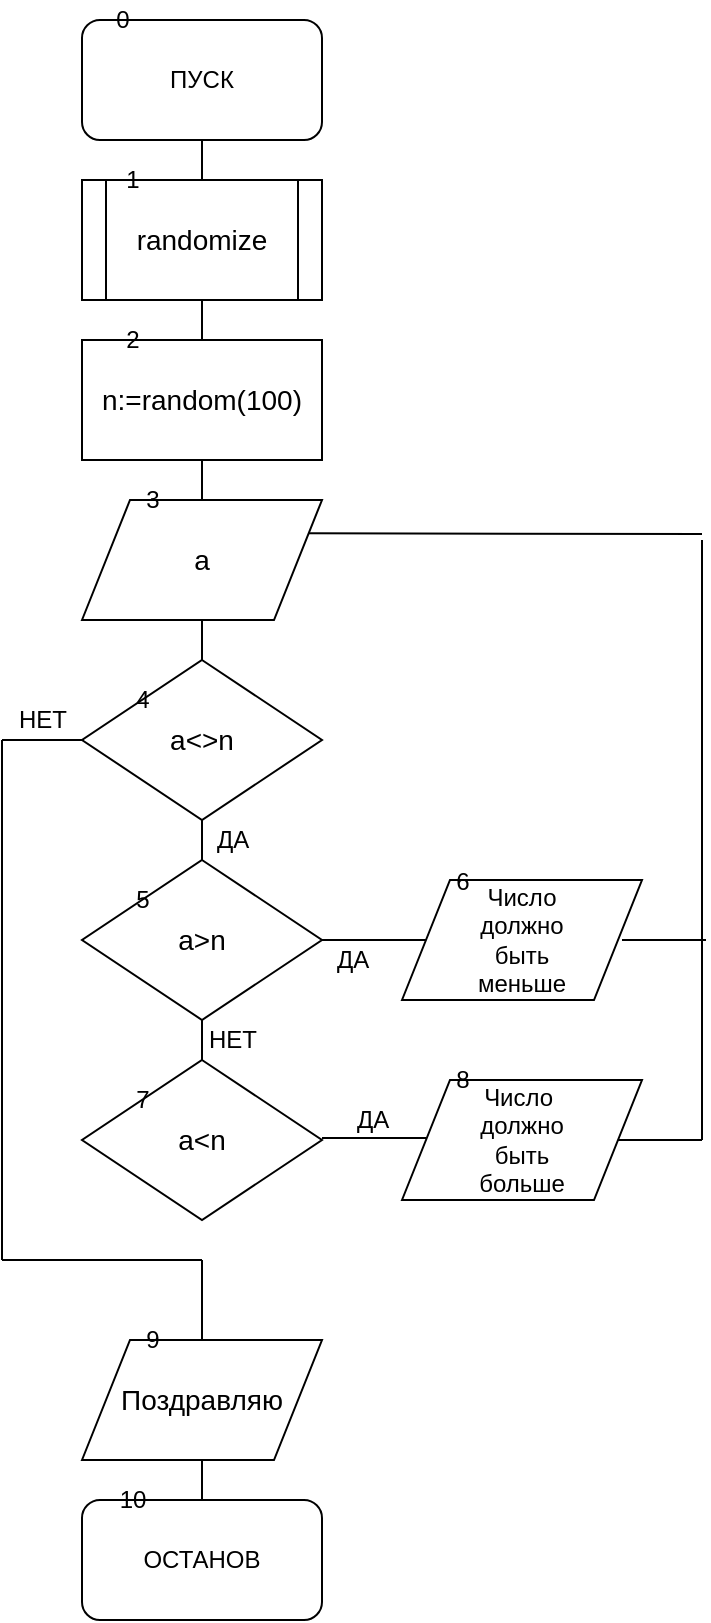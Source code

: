 <mxfile version="12.3.9" type="device" pages="1"><diagram id="swYtwXsD6u7LzTA45D3r" name="Page-1"><mxGraphModel dx="1423" dy="843" grid="1" gridSize="10" guides="1" tooltips="1" connect="1" arrows="1" fold="1" page="1" pageScale="1" pageWidth="827" pageHeight="1169" math="0" shadow="0"><root><mxCell id="0"/><mxCell id="1" parent="0"/><mxCell id="aM1JOgnHt01uUkj7kLR7-12" value="" style="endArrow=none;html=1;entryX=0.5;entryY=1;entryDx=0;entryDy=0;" edge="1" parent="1" source="aM1JOgnHt01uUkj7kLR7-8" target="aM1JOgnHt01uUkj7kLR7-1"><mxGeometry width="50" height="50" relative="1" as="geometry"><mxPoint x="220" y="120" as="sourcePoint"/><mxPoint x="270" y="70" as="targetPoint"/></mxGeometry></mxCell><mxCell id="aM1JOgnHt01uUkj7kLR7-1" value="ПУСК" style="rounded=1;whiteSpace=wrap;html=1;" vertex="1" parent="1"><mxGeometry x="80" y="20" width="120" height="60" as="geometry"/></mxCell><mxCell id="aM1JOgnHt01uUkj7kLR7-2" value="ОСТАНОВ" style="rounded=1;whiteSpace=wrap;html=1;" vertex="1" parent="1"><mxGeometry x="80" y="760" width="120" height="60" as="geometry"/></mxCell><mxCell id="aM1JOgnHt01uUkj7kLR7-3" value="&lt;font style=&quot;font-size: 14px&quot;&gt;randomize&lt;/font&gt;" style="shape=process;whiteSpace=wrap;html=1;backgroundOutline=1;" vertex="1" parent="1"><mxGeometry x="80" y="100" width="120" height="60" as="geometry"/></mxCell><mxCell id="aM1JOgnHt01uUkj7kLR7-4" value="&lt;font style=&quot;font-size: 14px&quot;&gt;n:=random(100)&lt;/font&gt;" style="rounded=0;whiteSpace=wrap;html=1;" vertex="1" parent="1"><mxGeometry x="80" y="180" width="120" height="60" as="geometry"/></mxCell><mxCell id="aM1JOgnHt01uUkj7kLR7-5" value="&lt;font style=&quot;font-size: 14px&quot;&gt;a&lt;/font&gt;" style="shape=parallelogram;perimeter=parallelogramPerimeter;whiteSpace=wrap;html=1;" vertex="1" parent="1"><mxGeometry x="80" y="260" width="120" height="60" as="geometry"/></mxCell><mxCell id="aM1JOgnHt01uUkj7kLR7-6" value="&lt;font style=&quot;font-size: 14px&quot;&gt;a&amp;lt;&amp;gt;n&lt;/font&gt;" style="rhombus;whiteSpace=wrap;html=1;" vertex="1" parent="1"><mxGeometry x="80" y="340" width="120" height="80" as="geometry"/></mxCell><mxCell id="aM1JOgnHt01uUkj7kLR7-7" value="&lt;font style=&quot;font-size: 14px&quot;&gt;a&amp;gt;n&lt;/font&gt;" style="rhombus;whiteSpace=wrap;html=1;" vertex="1" parent="1"><mxGeometry x="80" y="440" width="120" height="80" as="geometry"/></mxCell><mxCell id="aM1JOgnHt01uUkj7kLR7-8" value="&lt;font style=&quot;font-size: 14px&quot;&gt;a&amp;lt;n&lt;/font&gt;" style="rhombus;whiteSpace=wrap;html=1;" vertex="1" parent="1"><mxGeometry x="80" y="540" width="120" height="80" as="geometry"/></mxCell><mxCell id="aM1JOgnHt01uUkj7kLR7-9" value="Число&lt;br&gt;должно&lt;br&gt;быть&lt;br&gt;меньше" style="shape=parallelogram;perimeter=parallelogramPerimeter;whiteSpace=wrap;html=1;" vertex="1" parent="1"><mxGeometry x="240" y="450" width="120" height="60" as="geometry"/></mxCell><mxCell id="aM1JOgnHt01uUkj7kLR7-10" value="Число&amp;nbsp;&lt;br&gt;должно&lt;br&gt;быть&lt;br&gt;больше" style="shape=parallelogram;perimeter=parallelogramPerimeter;whiteSpace=wrap;html=1;" vertex="1" parent="1"><mxGeometry x="240" y="550" width="120" height="60" as="geometry"/></mxCell><mxCell id="aM1JOgnHt01uUkj7kLR7-11" value="&lt;font style=&quot;font-size: 14px&quot;&gt;Поздравляю&lt;/font&gt;" style="shape=parallelogram;perimeter=parallelogramPerimeter;whiteSpace=wrap;html=1;" vertex="1" parent="1"><mxGeometry x="80" y="680" width="120" height="60" as="geometry"/></mxCell><mxCell id="aM1JOgnHt01uUkj7kLR7-13" value="" style="endArrow=none;html=1;entryX=0.5;entryY=0;entryDx=0;entryDy=0;" edge="1" parent="1" target="aM1JOgnHt01uUkj7kLR7-11"><mxGeometry width="50" height="50" relative="1" as="geometry"><mxPoint x="140" y="640" as="sourcePoint"/><mxPoint x="130" y="840" as="targetPoint"/></mxGeometry></mxCell><mxCell id="aM1JOgnHt01uUkj7kLR7-14" value="" style="endArrow=none;html=1;" edge="1" parent="1"><mxGeometry width="50" height="50" relative="1" as="geometry"><mxPoint x="40" y="640" as="sourcePoint"/><mxPoint x="40" y="380" as="targetPoint"/></mxGeometry></mxCell><mxCell id="aM1JOgnHt01uUkj7kLR7-15" value="" style="endArrow=none;html=1;" edge="1" parent="1"><mxGeometry width="50" height="50" relative="1" as="geometry"><mxPoint x="40" y="640" as="sourcePoint"/><mxPoint x="140" y="640" as="targetPoint"/></mxGeometry></mxCell><mxCell id="aM1JOgnHt01uUkj7kLR7-16" value="" style="endArrow=none;html=1;entryX=0;entryY=0.5;entryDx=0;entryDy=0;" edge="1" parent="1" target="aM1JOgnHt01uUkj7kLR7-6"><mxGeometry width="50" height="50" relative="1" as="geometry"><mxPoint x="40" y="380" as="sourcePoint"/><mxPoint x="80" y="340" as="targetPoint"/></mxGeometry></mxCell><mxCell id="aM1JOgnHt01uUkj7kLR7-17" value="" style="endArrow=none;html=1;entryX=1;entryY=0.5;entryDx=0;entryDy=0;exitX=0;exitY=0.5;exitDx=0;exitDy=0;" edge="1" parent="1" source="aM1JOgnHt01uUkj7kLR7-9" target="aM1JOgnHt01uUkj7kLR7-7"><mxGeometry width="50" height="50" relative="1" as="geometry"><mxPoint x="40" y="890" as="sourcePoint"/><mxPoint x="90" y="840" as="targetPoint"/></mxGeometry></mxCell><mxCell id="aM1JOgnHt01uUkj7kLR7-18" value="" style="endArrow=none;html=1;entryX=1;entryY=0.5;entryDx=0;entryDy=0;exitX=0;exitY=0.5;exitDx=0;exitDy=0;" edge="1" parent="1"><mxGeometry width="50" height="50" relative="1" as="geometry"><mxPoint x="252" y="579" as="sourcePoint"/><mxPoint x="200" y="579" as="targetPoint"/></mxGeometry></mxCell><mxCell id="aM1JOgnHt01uUkj7kLR7-19" value="" style="endArrow=none;html=1;entryX=1;entryY=0.5;entryDx=0;entryDy=0;" edge="1" parent="1" target="aM1JOgnHt01uUkj7kLR7-10"><mxGeometry width="50" height="50" relative="1" as="geometry"><mxPoint x="390" y="580" as="sourcePoint"/><mxPoint x="90" y="840" as="targetPoint"/></mxGeometry></mxCell><mxCell id="aM1JOgnHt01uUkj7kLR7-20" value="" style="endArrow=none;html=1;entryX=1;entryY=0.5;entryDx=0;entryDy=0;" edge="1" parent="1"><mxGeometry width="50" height="50" relative="1" as="geometry"><mxPoint x="392" y="480" as="sourcePoint"/><mxPoint x="350" y="480" as="targetPoint"/></mxGeometry></mxCell><mxCell id="aM1JOgnHt01uUkj7kLR7-21" value="" style="endArrow=none;html=1;" edge="1" parent="1"><mxGeometry width="50" height="50" relative="1" as="geometry"><mxPoint x="390" y="580" as="sourcePoint"/><mxPoint x="390" y="280" as="targetPoint"/></mxGeometry></mxCell><mxCell id="aM1JOgnHt01uUkj7kLR7-22" value="" style="endArrow=none;html=1;entryX=1;entryY=0.25;entryDx=0;entryDy=0;" edge="1" parent="1" target="aM1JOgnHt01uUkj7kLR7-5"><mxGeometry width="50" height="50" relative="1" as="geometry"><mxPoint x="390" y="277" as="sourcePoint"/><mxPoint x="210" y="410" as="targetPoint"/></mxGeometry></mxCell><mxCell id="aM1JOgnHt01uUkj7kLR7-23" value="НЕТ" style="text;html=1;align=center;verticalAlign=middle;resizable=0;points=[];;autosize=1;" vertex="1" parent="1"><mxGeometry x="40" y="360" width="40" height="20" as="geometry"/></mxCell><mxCell id="aM1JOgnHt01uUkj7kLR7-24" value="ДА" style="text;html=1;align=center;verticalAlign=middle;resizable=0;points=[];;autosize=1;" vertex="1" parent="1"><mxGeometry x="140" y="420" width="30" height="20" as="geometry"/></mxCell><mxCell id="aM1JOgnHt01uUkj7kLR7-25" value="ДА" style="text;html=1;align=center;verticalAlign=middle;resizable=0;points=[];;autosize=1;" vertex="1" parent="1"><mxGeometry x="200" y="480" width="30" height="20" as="geometry"/></mxCell><mxCell id="aM1JOgnHt01uUkj7kLR7-26" value="НЕТ" style="text;html=1;align=center;verticalAlign=middle;resizable=0;points=[];;autosize=1;" vertex="1" parent="1"><mxGeometry x="135" y="520" width="40" height="20" as="geometry"/></mxCell><mxCell id="aM1JOgnHt01uUkj7kLR7-27" value="ДА" style="text;html=1;align=center;verticalAlign=middle;resizable=0;points=[];;autosize=1;" vertex="1" parent="1"><mxGeometry x="210" y="560" width="30" height="20" as="geometry"/></mxCell><mxCell id="aM1JOgnHt01uUkj7kLR7-28" value="0" style="text;html=1;align=center;verticalAlign=middle;resizable=0;points=[];;autosize=1;" vertex="1" parent="1"><mxGeometry x="90" y="10" width="20" height="20" as="geometry"/></mxCell><mxCell id="aM1JOgnHt01uUkj7kLR7-29" value="1" style="text;html=1;align=center;verticalAlign=middle;resizable=0;points=[];;autosize=1;" vertex="1" parent="1"><mxGeometry x="95" y="90" width="20" height="20" as="geometry"/></mxCell><mxCell id="aM1JOgnHt01uUkj7kLR7-30" value="2" style="text;html=1;align=center;verticalAlign=middle;resizable=0;points=[];;autosize=1;" vertex="1" parent="1"><mxGeometry x="95" y="170" width="20" height="20" as="geometry"/></mxCell><mxCell id="aM1JOgnHt01uUkj7kLR7-31" value="3" style="text;html=1;align=center;verticalAlign=middle;resizable=0;points=[];;autosize=1;" vertex="1" parent="1"><mxGeometry x="105" y="250" width="20" height="20" as="geometry"/></mxCell><mxCell id="aM1JOgnHt01uUkj7kLR7-32" value="4" style="text;html=1;align=center;verticalAlign=middle;resizable=0;points=[];;autosize=1;" vertex="1" parent="1"><mxGeometry x="100" y="350" width="20" height="20" as="geometry"/></mxCell><mxCell id="aM1JOgnHt01uUkj7kLR7-33" value="5" style="text;html=1;align=center;verticalAlign=middle;resizable=0;points=[];;autosize=1;" vertex="1" parent="1"><mxGeometry x="100" y="450" width="20" height="20" as="geometry"/></mxCell><mxCell id="aM1JOgnHt01uUkj7kLR7-34" value="6" style="text;html=1;align=center;verticalAlign=middle;resizable=0;points=[];;autosize=1;" vertex="1" parent="1"><mxGeometry x="260" y="441" width="20" height="20" as="geometry"/></mxCell><mxCell id="aM1JOgnHt01uUkj7kLR7-35" value="7" style="text;html=1;align=center;verticalAlign=middle;resizable=0;points=[];;autosize=1;" vertex="1" parent="1"><mxGeometry x="100" y="550" width="20" height="20" as="geometry"/></mxCell><mxCell id="aM1JOgnHt01uUkj7kLR7-36" value="8" style="text;html=1;align=center;verticalAlign=middle;resizable=0;points=[];;autosize=1;" vertex="1" parent="1"><mxGeometry x="260" y="540" width="20" height="20" as="geometry"/></mxCell><mxCell id="aM1JOgnHt01uUkj7kLR7-37" value="9" style="text;html=1;align=center;verticalAlign=middle;resizable=0;points=[];;autosize=1;" vertex="1" parent="1"><mxGeometry x="105" y="670" width="20" height="20" as="geometry"/></mxCell><mxCell id="aM1JOgnHt01uUkj7kLR7-38" value="10" style="text;html=1;align=center;verticalAlign=middle;resizable=0;points=[];;autosize=1;" vertex="1" parent="1"><mxGeometry x="90" y="750" width="30" height="20" as="geometry"/></mxCell><mxCell id="aM1JOgnHt01uUkj7kLR7-39" value="" style="endArrow=none;html=1;entryX=0.5;entryY=1;entryDx=0;entryDy=0;exitX=0.5;exitY=0;exitDx=0;exitDy=0;" edge="1" parent="1" source="aM1JOgnHt01uUkj7kLR7-2" target="aM1JOgnHt01uUkj7kLR7-11"><mxGeometry width="50" height="50" relative="1" as="geometry"><mxPoint x="270" y="770" as="sourcePoint"/><mxPoint x="320" y="720" as="targetPoint"/></mxGeometry></mxCell></root></mxGraphModel></diagram></mxfile>